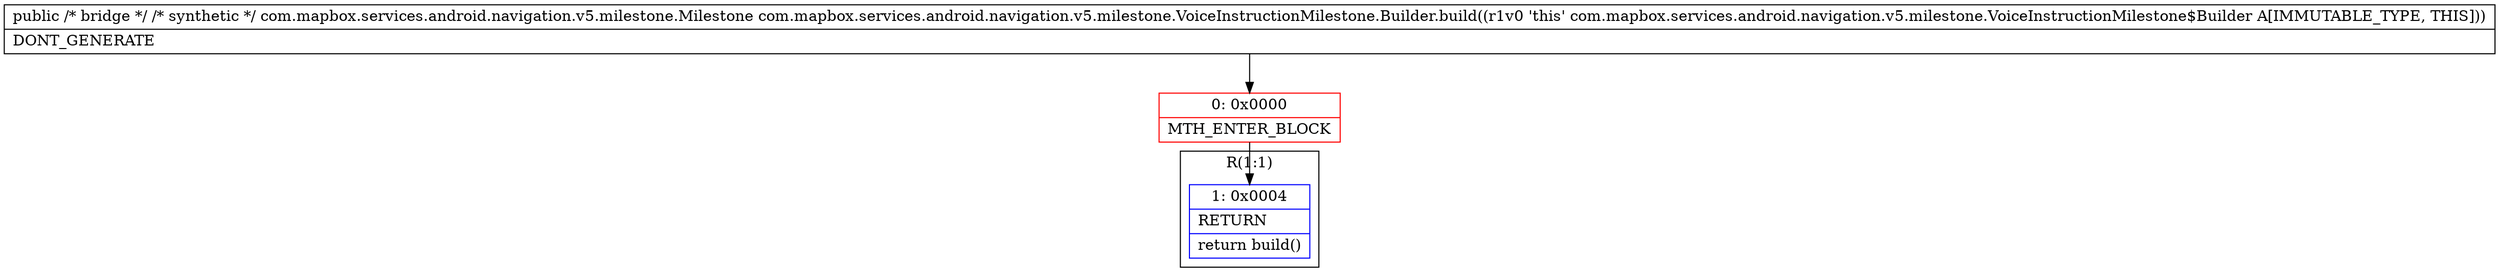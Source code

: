 digraph "CFG forcom.mapbox.services.android.navigation.v5.milestone.VoiceInstructionMilestone.Builder.build()Lcom\/mapbox\/services\/android\/navigation\/v5\/milestone\/Milestone;" {
subgraph cluster_Region_1318853687 {
label = "R(1:1)";
node [shape=record,color=blue];
Node_1 [shape=record,label="{1\:\ 0x0004|RETURN\l|return build()\l}"];
}
Node_0 [shape=record,color=red,label="{0\:\ 0x0000|MTH_ENTER_BLOCK\l}"];
MethodNode[shape=record,label="{public \/* bridge *\/ \/* synthetic *\/ com.mapbox.services.android.navigation.v5.milestone.Milestone com.mapbox.services.android.navigation.v5.milestone.VoiceInstructionMilestone.Builder.build((r1v0 'this' com.mapbox.services.android.navigation.v5.milestone.VoiceInstructionMilestone$Builder A[IMMUTABLE_TYPE, THIS]))  | DONT_GENERATE\l}"];
MethodNode -> Node_0;
Node_0 -> Node_1;
}

